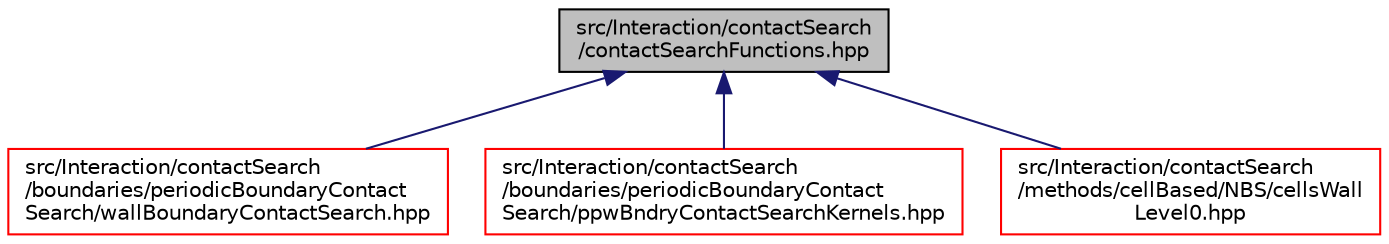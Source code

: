 digraph "src/Interaction/contactSearch/contactSearchFunctions.hpp"
{
 // LATEX_PDF_SIZE
  edge [fontname="Helvetica",fontsize="10",labelfontname="Helvetica",labelfontsize="10"];
  node [fontname="Helvetica",fontsize="10",shape=record];
  Node1 [label="src/Interaction/contactSearch\l/contactSearchFunctions.hpp",height=0.2,width=0.4,color="black", fillcolor="grey75", style="filled", fontcolor="black",tooltip=" "];
  Node1 -> Node2 [dir="back",color="midnightblue",fontsize="10",style="solid",fontname="Helvetica"];
  Node2 [label="src/Interaction/contactSearch\l/boundaries/periodicBoundaryContact\lSearch/wallBoundaryContactSearch.hpp",height=0.2,width=0.4,color="red", fillcolor="white", style="filled",URL="$wallBoundaryContactSearch_8hpp.html",tooltip=" "];
  Node1 -> Node6 [dir="back",color="midnightblue",fontsize="10",style="solid",fontname="Helvetica"];
  Node6 [label="src/Interaction/contactSearch\l/boundaries/periodicBoundaryContact\lSearch/ppwBndryContactSearchKernels.hpp",height=0.2,width=0.4,color="red", fillcolor="white", style="filled",URL="$ppwBndryContactSearchKernels_8hpp.html",tooltip=" "];
  Node1 -> Node9 [dir="back",color="midnightblue",fontsize="10",style="solid",fontname="Helvetica"];
  Node9 [label="src/Interaction/contactSearch\l/methods/cellBased/NBS/cellsWall\lLevel0.hpp",height=0.2,width=0.4,color="red", fillcolor="white", style="filled",URL="$cellsWallLevel0_8hpp.html",tooltip=" "];
}
